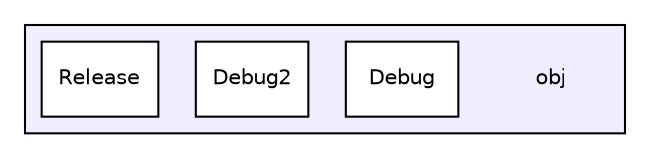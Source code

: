 digraph "obj" {
  compound=true
  node [ fontsize="10", fontname="Helvetica"];
  edge [ labelfontsize="10", labelfontname="Helvetica"];
  subgraph clusterdir_43724e81dd40e09f32417973865cdd64 {
    graph [ bgcolor="#eeeeff", pencolor="black", label="" URL="dir_43724e81dd40e09f32417973865cdd64.html"];
    dir_43724e81dd40e09f32417973865cdd64 [shape=plaintext label="obj"];
    dir_a71c3b2ad23b9ff58220dd012d201987 [shape=box label="Debug" color="black" fillcolor="white" style="filled" URL="dir_a71c3b2ad23b9ff58220dd012d201987.html"];
    dir_385eed33a93d43377d3e98e7474c8435 [shape=box label="Debug2" color="black" fillcolor="white" style="filled" URL="dir_385eed33a93d43377d3e98e7474c8435.html"];
    dir_9fe5cc214b8578ee5b8e153089aca810 [shape=box label="Release" color="black" fillcolor="white" style="filled" URL="dir_9fe5cc214b8578ee5b8e153089aca810.html"];
  }
}
